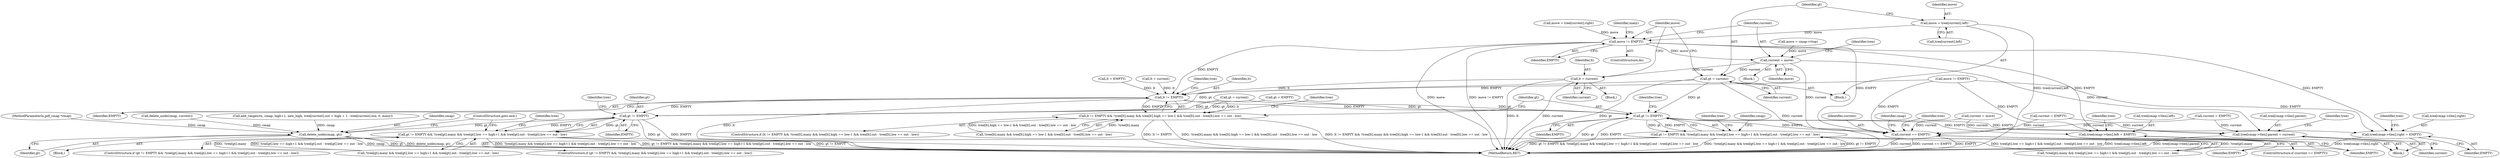digraph "0_ghostscript_71ceebcf56e682504da22c4035b39a2d451e8ffd@API" {
"1000377" [label="(Call,move = tree[current].left)"];
"1000399" [label="(Call,move != EMPTY)"];
"1000365" [label="(Call,current = move)"];
"1000384" [label="(Call,gt = current)"];
"1000453" [label="(Call,gt != EMPTY)"];
"1000452" [label="(Call,gt != EMPTY && !tree[gt].many && tree[gt].low == high+1 && tree[gt].out - tree[gt].low == out - low)"];
"1000500" [label="(Call,delete_node(cmap, gt))"];
"1000506" [label="(Call,gt != EMPTY)"];
"1000505" [label="(Call,gt != EMPTY && !tree[gt].many && tree[gt].low == high+1 && tree[gt].out - tree[gt].low == out - low)"];
"1000641" [label="(Call,tree[cmap->tlen].left = EMPTY)"];
"1000650" [label="(Call,tree[cmap->tlen].right = EMPTY)"];
"1000673" [label="(Call,current == EMPTY)"];
"1000396" [label="(Call,lt = current)"];
"1000408" [label="(Call,lt != EMPTY)"];
"1000407" [label="(Call,lt != EMPTY && !tree[lt].many && tree[lt].high == low-1 && tree[lt].out - tree[lt].low == out - low)"];
"1000632" [label="(Call,tree[cmap->tlen].parent = current)"];
"1000379" [label="(Call,tree[current].left)"];
"1000389" [label="(Call,move = tree[current].right)"];
"1000113" [label="(MethodParameterIn,pdf_cmap *cmap)"];
"1000145" [label="(Call,move = cmap->ttop)"];
"1000386" [label="(Identifier,current)"];
"1000460" [label="(Identifier,tree)"];
"1000503" [label="(ControlStructure,goto exit;)"];
"1000508" [label="(Identifier,EMPTY)"];
"1000376" [label="(Block,)"];
"1000650" [label="(Call,tree[cmap->tlen].right = EMPTY)"];
"1000455" [label="(Identifier,EMPTY)"];
"1000564" [label="(Identifier,cmap)"];
"1000504" [label="(ControlStructure,if (gt != EMPTY && !tree[gt].many && tree[gt].low == high+1 && tree[gt].out - tree[gt].low == out - low))"];
"1000686" [label="(Identifier,tree)"];
"1000398" [label="(Identifier,current)"];
"1000372" [label="(Identifier,tree)"];
"1000119" [label="(Block,)"];
"1000633" [label="(Call,tree[cmap->tlen].parent)"];
"1000222" [label="(Call,delete_node(cmap, current))"];
"1000492" [label="(Identifier,tree)"];
"1000673" [label="(Call,current == EMPTY)"];
"1000400" [label="(Identifier,move)"];
"1000658" [label="(Identifier,EMPTY)"];
"1000303" [label="(Call,add_range(ctx, cmap, high+1, new_high, tree[current].out + high + 1 - tree[current].low, 0, many))"];
"1000641" [label="(Call,tree[cmap->tlen].left = EMPTY)"];
"1000558" [label="(Call,current = EMPTY)"];
"1000640" [label="(Identifier,current)"];
"1000672" [label="(ControlStructure,if (current == EMPTY))"];
"1000155" [label="(Call,lt = EMPTY)"];
"1000408" [label="(Call,lt != EMPTY)"];
"1000355" [label="(Call,lt = current)"];
"1000364" [label="(Block,)"];
"1000163" [label="(Call,current = move)"];
"1000506" [label="(Call,gt != EMPTY)"];
"1000385" [label="(Identifier,gt)"];
"1000451" [label="(ControlStructure,if (gt != EMPTY && !tree[gt].many && tree[gt].low == high+1 && tree[gt].out - tree[gt].low == out - low))"];
"1000649" [label="(Identifier,EMPTY)"];
"1000662" [label="(Identifier,tree)"];
"1000388" [label="(Block,)"];
"1000757" [label="(MethodReturn,RET)"];
"1000399" [label="(Call,move != EMPTY)"];
"1000415" [label="(Identifier,tree)"];
"1000507" [label="(Identifier,gt)"];
"1000456" [label="(Call,!tree[gt].many && tree[gt].low == high+1 && tree[gt].out - tree[gt].low == out - low)"];
"1000509" [label="(Call,!tree[gt].many && tree[gt].low == high+1 && tree[gt].out - tree[gt].low == out - low)"];
"1000675" [label="(Identifier,EMPTY)"];
"1000410" [label="(Identifier,EMPTY)"];
"1000378" [label="(Identifier,move)"];
"1000401" [label="(Identifier,EMPTY)"];
"1000343" [label="(Call,gt = current)"];
"1000502" [label="(Identifier,gt)"];
"1000674" [label="(Identifier,current)"];
"1000406" [label="(ControlStructure,if (lt != EMPTY && !tree[lt].many && tree[lt].high == low-1 && tree[lt].out - tree[lt].low == out - low))"];
"1000384" [label="(Call,gt = current)"];
"1000653" [label="(Identifier,tree)"];
"1000396" [label="(Call,lt = current)"];
"1000642" [label="(Call,tree[cmap->tlen].left)"];
"1000225" [label="(Call,current = EMPTY)"];
"1000411" [label="(Call,!tree[lt].many && tree[lt].high == low-1 && tree[lt].out - tree[lt].low == out - low)"];
"1000454" [label="(Identifier,gt)"];
"1000452" [label="(Call,gt != EMPTY && !tree[gt].many && tree[gt].low == high+1 && tree[gt].out - tree[gt].low == out - low)"];
"1000363" [label="(ControlStructure,do)"];
"1000651" [label="(Call,tree[cmap->tlen].right)"];
"1000358" [label="(Call,move != EMPTY)"];
"1000505" [label="(Call,gt != EMPTY && !tree[gt].many && tree[gt].low == high+1 && tree[gt].out - tree[gt].low == out - low)"];
"1000367" [label="(Identifier,move)"];
"1000500" [label="(Call,delete_node(cmap, gt))"];
"1000501" [label="(Identifier,cmap)"];
"1000447" [label="(Identifier,tree)"];
"1000397" [label="(Identifier,lt)"];
"1000632" [label="(Call,tree[cmap->tlen].parent = current)"];
"1000377" [label="(Call,move = tree[current].left)"];
"1000453" [label="(Call,gt != EMPTY)"];
"1000488" [label="(Block,)"];
"1000365" [label="(Call,current = move)"];
"1000545" [label="(Identifier,tree)"];
"1000151" [label="(Call,gt = EMPTY)"];
"1000678" [label="(Identifier,cmap)"];
"1000644" [label="(Identifier,tree)"];
"1000366" [label="(Identifier,current)"];
"1000407" [label="(Call,lt != EMPTY && !tree[lt].many && tree[lt].high == low-1 && tree[lt].out - tree[lt].low == out - low)"];
"1000409" [label="(Identifier,lt)"];
"1000513" [label="(Identifier,tree)"];
"1000404" [label="(Identifier,many)"];
"1000377" -> "1000376"  [label="AST: "];
"1000377" -> "1000379"  [label="CFG: "];
"1000378" -> "1000377"  [label="AST: "];
"1000379" -> "1000377"  [label="AST: "];
"1000385" -> "1000377"  [label="CFG: "];
"1000377" -> "1000757"  [label="DDG: tree[current].left"];
"1000377" -> "1000399"  [label="DDG: move"];
"1000399" -> "1000363"  [label="AST: "];
"1000399" -> "1000401"  [label="CFG: "];
"1000400" -> "1000399"  [label="AST: "];
"1000401" -> "1000399"  [label="AST: "];
"1000366" -> "1000399"  [label="CFG: "];
"1000404" -> "1000399"  [label="CFG: "];
"1000399" -> "1000757"  [label="DDG: move"];
"1000399" -> "1000757"  [label="DDG: move != EMPTY"];
"1000399" -> "1000365"  [label="DDG: move"];
"1000389" -> "1000399"  [label="DDG: move"];
"1000399" -> "1000408"  [label="DDG: EMPTY"];
"1000399" -> "1000641"  [label="DDG: EMPTY"];
"1000399" -> "1000650"  [label="DDG: EMPTY"];
"1000399" -> "1000673"  [label="DDG: EMPTY"];
"1000365" -> "1000364"  [label="AST: "];
"1000365" -> "1000367"  [label="CFG: "];
"1000366" -> "1000365"  [label="AST: "];
"1000367" -> "1000365"  [label="AST: "];
"1000372" -> "1000365"  [label="CFG: "];
"1000145" -> "1000365"  [label="DDG: move"];
"1000365" -> "1000384"  [label="DDG: current"];
"1000365" -> "1000396"  [label="DDG: current"];
"1000365" -> "1000632"  [label="DDG: current"];
"1000365" -> "1000673"  [label="DDG: current"];
"1000384" -> "1000376"  [label="AST: "];
"1000384" -> "1000386"  [label="CFG: "];
"1000385" -> "1000384"  [label="AST: "];
"1000386" -> "1000384"  [label="AST: "];
"1000400" -> "1000384"  [label="CFG: "];
"1000384" -> "1000757"  [label="DDG: current"];
"1000384" -> "1000757"  [label="DDG: gt"];
"1000384" -> "1000453"  [label="DDG: gt"];
"1000384" -> "1000506"  [label="DDG: gt"];
"1000453" -> "1000452"  [label="AST: "];
"1000453" -> "1000455"  [label="CFG: "];
"1000454" -> "1000453"  [label="AST: "];
"1000455" -> "1000453"  [label="AST: "];
"1000460" -> "1000453"  [label="CFG: "];
"1000452" -> "1000453"  [label="CFG: "];
"1000453" -> "1000757"  [label="DDG: EMPTY"];
"1000453" -> "1000757"  [label="DDG: gt"];
"1000453" -> "1000452"  [label="DDG: gt"];
"1000453" -> "1000452"  [label="DDG: EMPTY"];
"1000343" -> "1000453"  [label="DDG: gt"];
"1000151" -> "1000453"  [label="DDG: gt"];
"1000408" -> "1000453"  [label="DDG: EMPTY"];
"1000453" -> "1000500"  [label="DDG: gt"];
"1000452" -> "1000451"  [label="AST: "];
"1000452" -> "1000456"  [label="CFG: "];
"1000456" -> "1000452"  [label="AST: "];
"1000492" -> "1000452"  [label="CFG: "];
"1000503" -> "1000452"  [label="CFG: "];
"1000452" -> "1000757"  [label="DDG: gt != EMPTY && !tree[gt].many && tree[gt].low == high+1 && tree[gt].out - tree[gt].low == out - low"];
"1000452" -> "1000757"  [label="DDG: gt != EMPTY"];
"1000452" -> "1000757"  [label="DDG: !tree[gt].many && tree[gt].low == high+1 && tree[gt].out - tree[gt].low == out - low"];
"1000456" -> "1000452"  [label="DDG: !tree[gt].many"];
"1000456" -> "1000452"  [label="DDG: tree[gt].low == high+1 && tree[gt].out - tree[gt].low == out - low"];
"1000500" -> "1000488"  [label="AST: "];
"1000500" -> "1000502"  [label="CFG: "];
"1000501" -> "1000500"  [label="AST: "];
"1000502" -> "1000500"  [label="AST: "];
"1000503" -> "1000500"  [label="CFG: "];
"1000500" -> "1000757"  [label="DDG: gt"];
"1000500" -> "1000757"  [label="DDG: delete_node(cmap, gt)"];
"1000500" -> "1000757"  [label="DDG: cmap"];
"1000222" -> "1000500"  [label="DDG: cmap"];
"1000303" -> "1000500"  [label="DDG: cmap"];
"1000113" -> "1000500"  [label="DDG: cmap"];
"1000506" -> "1000505"  [label="AST: "];
"1000506" -> "1000508"  [label="CFG: "];
"1000507" -> "1000506"  [label="AST: "];
"1000508" -> "1000506"  [label="AST: "];
"1000513" -> "1000506"  [label="CFG: "];
"1000505" -> "1000506"  [label="CFG: "];
"1000506" -> "1000757"  [label="DDG: gt"];
"1000506" -> "1000757"  [label="DDG: EMPTY"];
"1000506" -> "1000505"  [label="DDG: gt"];
"1000506" -> "1000505"  [label="DDG: EMPTY"];
"1000343" -> "1000506"  [label="DDG: gt"];
"1000151" -> "1000506"  [label="DDG: gt"];
"1000408" -> "1000506"  [label="DDG: EMPTY"];
"1000506" -> "1000641"  [label="DDG: EMPTY"];
"1000506" -> "1000650"  [label="DDG: EMPTY"];
"1000506" -> "1000673"  [label="DDG: EMPTY"];
"1000505" -> "1000504"  [label="AST: "];
"1000505" -> "1000509"  [label="CFG: "];
"1000509" -> "1000505"  [label="AST: "];
"1000545" -> "1000505"  [label="CFG: "];
"1000564" -> "1000505"  [label="CFG: "];
"1000505" -> "1000757"  [label="DDG: !tree[gt].many && tree[gt].low == high+1 && tree[gt].out - tree[gt].low == out - low"];
"1000505" -> "1000757"  [label="DDG: gt != EMPTY"];
"1000505" -> "1000757"  [label="DDG: gt != EMPTY && !tree[gt].many && tree[gt].low == high+1 && tree[gt].out - tree[gt].low == out - low"];
"1000509" -> "1000505"  [label="DDG: !tree[gt].many"];
"1000509" -> "1000505"  [label="DDG: tree[gt].low == high+1 && tree[gt].out - tree[gt].low == out - low"];
"1000641" -> "1000119"  [label="AST: "];
"1000641" -> "1000649"  [label="CFG: "];
"1000642" -> "1000641"  [label="AST: "];
"1000649" -> "1000641"  [label="AST: "];
"1000653" -> "1000641"  [label="CFG: "];
"1000641" -> "1000757"  [label="DDG: tree[cmap->tlen].left"];
"1000358" -> "1000641"  [label="DDG: EMPTY"];
"1000650" -> "1000119"  [label="AST: "];
"1000650" -> "1000658"  [label="CFG: "];
"1000651" -> "1000650"  [label="AST: "];
"1000658" -> "1000650"  [label="AST: "];
"1000662" -> "1000650"  [label="CFG: "];
"1000650" -> "1000757"  [label="DDG: tree[cmap->tlen].right"];
"1000358" -> "1000650"  [label="DDG: EMPTY"];
"1000673" -> "1000672"  [label="AST: "];
"1000673" -> "1000675"  [label="CFG: "];
"1000674" -> "1000673"  [label="AST: "];
"1000675" -> "1000673"  [label="AST: "];
"1000678" -> "1000673"  [label="CFG: "];
"1000686" -> "1000673"  [label="CFG: "];
"1000673" -> "1000757"  [label="DDG: EMPTY"];
"1000673" -> "1000757"  [label="DDG: current"];
"1000673" -> "1000757"  [label="DDG: current == EMPTY"];
"1000225" -> "1000673"  [label="DDG: current"];
"1000558" -> "1000673"  [label="DDG: current"];
"1000163" -> "1000673"  [label="DDG: current"];
"1000358" -> "1000673"  [label="DDG: EMPTY"];
"1000396" -> "1000388"  [label="AST: "];
"1000396" -> "1000398"  [label="CFG: "];
"1000397" -> "1000396"  [label="AST: "];
"1000398" -> "1000396"  [label="AST: "];
"1000400" -> "1000396"  [label="CFG: "];
"1000396" -> "1000757"  [label="DDG: lt"];
"1000396" -> "1000757"  [label="DDG: current"];
"1000396" -> "1000408"  [label="DDG: lt"];
"1000408" -> "1000407"  [label="AST: "];
"1000408" -> "1000410"  [label="CFG: "];
"1000409" -> "1000408"  [label="AST: "];
"1000410" -> "1000408"  [label="AST: "];
"1000415" -> "1000408"  [label="CFG: "];
"1000407" -> "1000408"  [label="CFG: "];
"1000408" -> "1000757"  [label="DDG: lt"];
"1000408" -> "1000407"  [label="DDG: lt"];
"1000408" -> "1000407"  [label="DDG: EMPTY"];
"1000355" -> "1000408"  [label="DDG: lt"];
"1000155" -> "1000408"  [label="DDG: lt"];
"1000358" -> "1000408"  [label="DDG: EMPTY"];
"1000407" -> "1000406"  [label="AST: "];
"1000407" -> "1000411"  [label="CFG: "];
"1000411" -> "1000407"  [label="AST: "];
"1000447" -> "1000407"  [label="CFG: "];
"1000507" -> "1000407"  [label="CFG: "];
"1000407" -> "1000757"  [label="DDG: !tree[lt].many && tree[lt].high == low-1 && tree[lt].out - tree[lt].low == out - low"];
"1000407" -> "1000757"  [label="DDG: lt != EMPTY && !tree[lt].many && tree[lt].high == low-1 && tree[lt].out - tree[lt].low == out - low"];
"1000407" -> "1000757"  [label="DDG: lt != EMPTY"];
"1000411" -> "1000407"  [label="DDG: !tree[lt].many"];
"1000411" -> "1000407"  [label="DDG: tree[lt].high == low-1 && tree[lt].out - tree[lt].low == out - low"];
"1000632" -> "1000119"  [label="AST: "];
"1000632" -> "1000640"  [label="CFG: "];
"1000633" -> "1000632"  [label="AST: "];
"1000640" -> "1000632"  [label="AST: "];
"1000644" -> "1000632"  [label="CFG: "];
"1000632" -> "1000757"  [label="DDG: tree[cmap->tlen].parent"];
"1000225" -> "1000632"  [label="DDG: current"];
"1000558" -> "1000632"  [label="DDG: current"];
"1000163" -> "1000632"  [label="DDG: current"];
}
